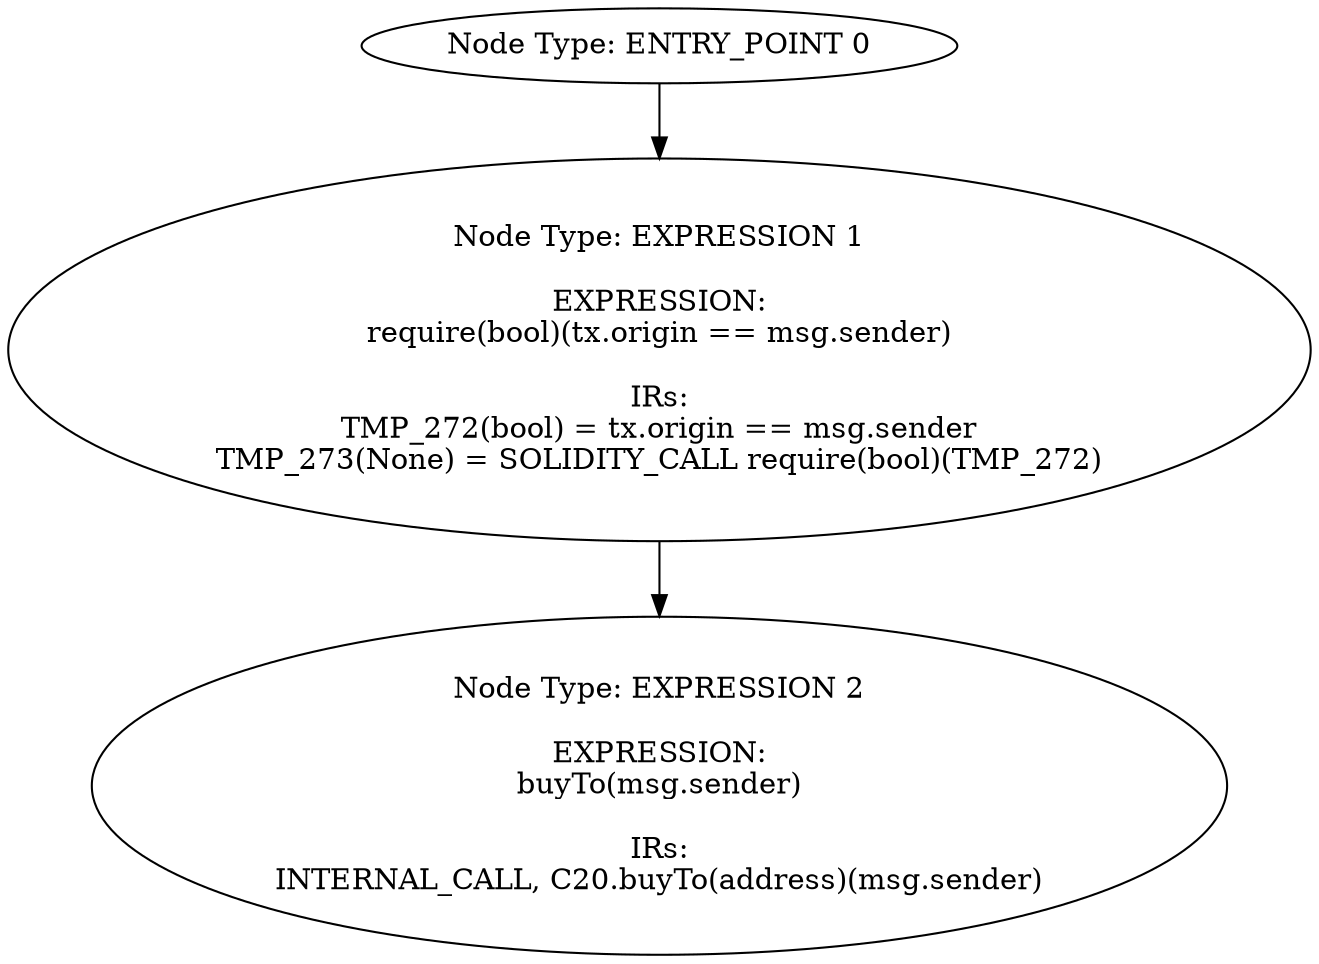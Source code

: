 digraph{
0[label="Node Type: ENTRY_POINT 0
"];
0->1;
1[label="Node Type: EXPRESSION 1

EXPRESSION:
require(bool)(tx.origin == msg.sender)

IRs:
TMP_272(bool) = tx.origin == msg.sender
TMP_273(None) = SOLIDITY_CALL require(bool)(TMP_272)"];
1->2;
2[label="Node Type: EXPRESSION 2

EXPRESSION:
buyTo(msg.sender)

IRs:
INTERNAL_CALL, C20.buyTo(address)(msg.sender)"];
}
